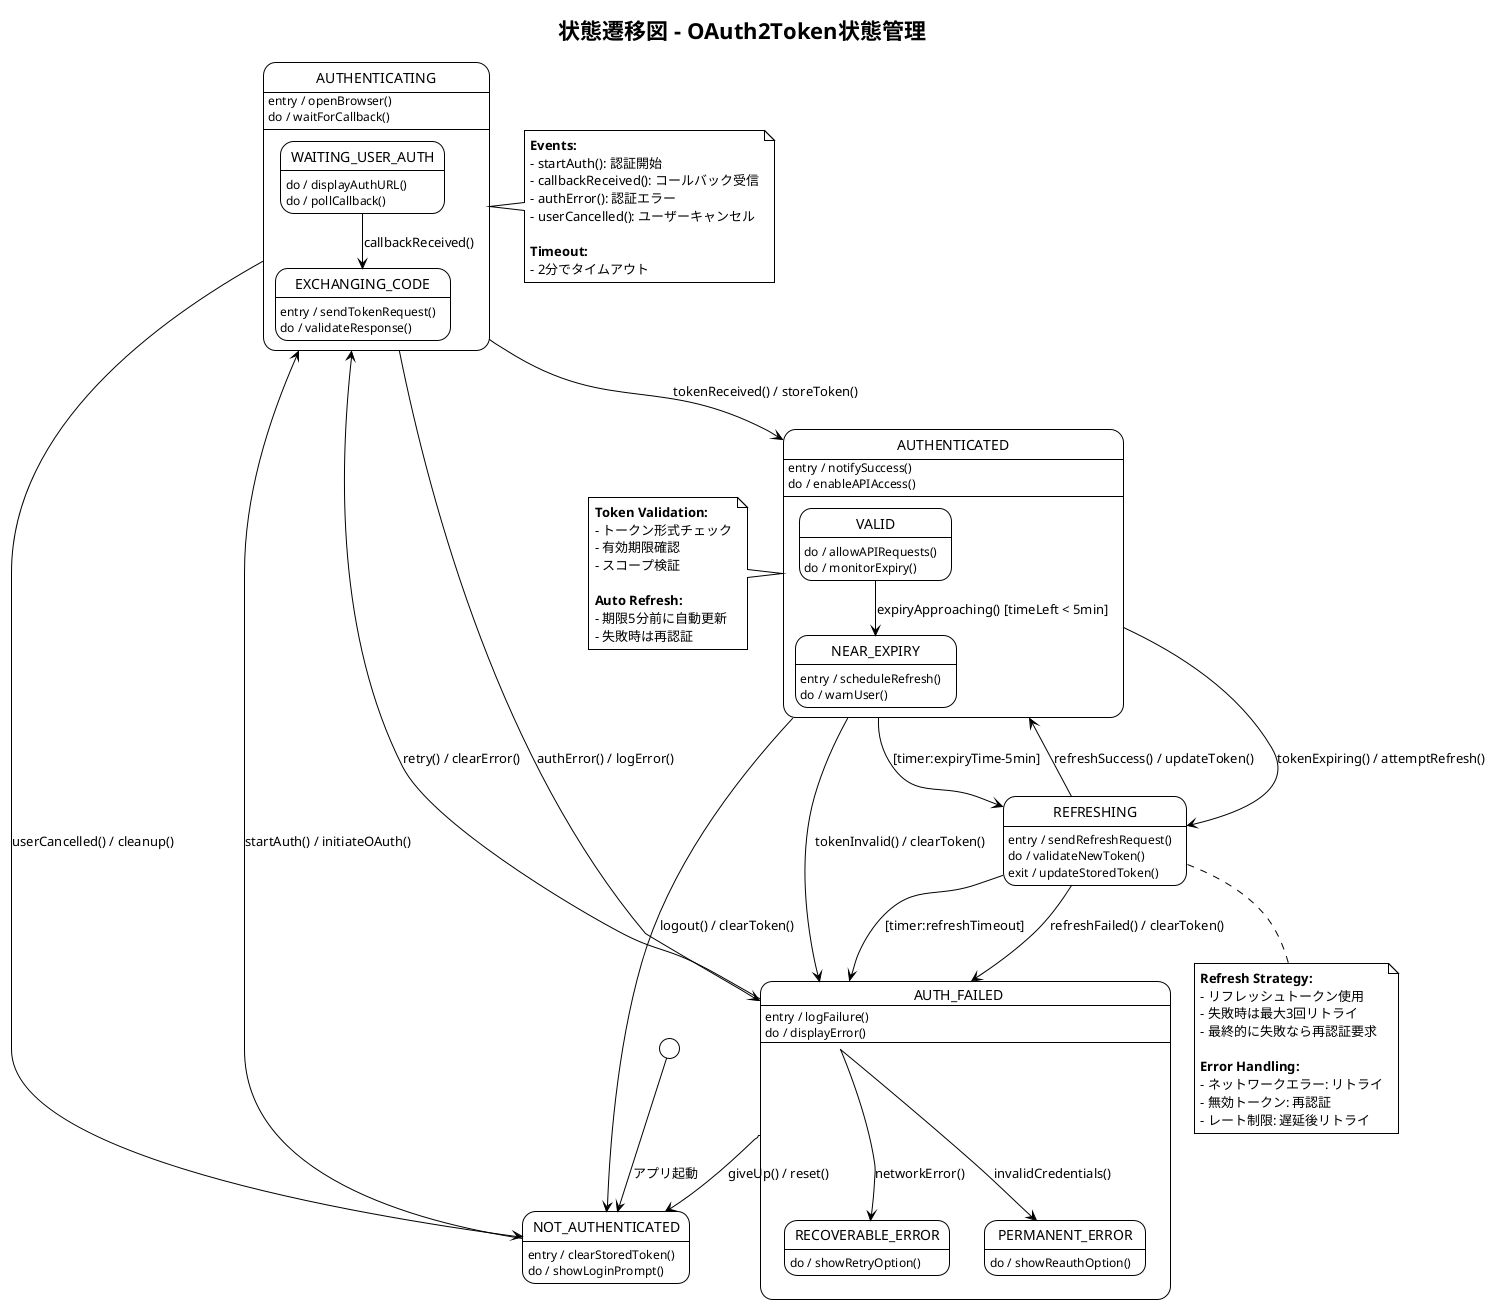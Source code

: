 @startuml OAuthTokenStateDiagram
!theme plain
title 状態遷移図 - OAuth2Token状態管理

[*] --> NOT_AUTHENTICATED : アプリ起動

state NOT_AUTHENTICATED {
  NOT_AUTHENTICATED : entry / clearStoredToken()
  NOT_AUTHENTICATED : do / showLoginPrompt()
}

NOT_AUTHENTICATED --> AUTHENTICATING : startAuth() / initiateOAuth()

state AUTHENTICATING {
  AUTHENTICATING : entry / openBrowser()
  AUTHENTICATING : do / waitForCallback()
  
  state WAITING_USER_AUTH {
    WAITING_USER_AUTH : do / displayAuthURL()
    WAITING_USER_AUTH : do / pollCallback()
  }
  
  state EXCHANGING_CODE {
    EXCHANGING_CODE : entry / sendTokenRequest()
    EXCHANGING_CODE : do / validateResponse()
  }
  
  WAITING_USER_AUTH --> EXCHANGING_CODE : callbackReceived()
}

AUTHENTICATING --> AUTHENTICATED : tokenReceived() / storeToken()
AUTHENTICATING --> AUTH_FAILED : authError() / logError()
AUTHENTICATING --> NOT_AUTHENTICATED : userCancelled() / cleanup()

state AUTHENTICATED {
  AUTHENTICATED : entry / notifySuccess()
  AUTHENTICATED : do / enableAPIAccess()
  
  state VALID {
    VALID : do / allowAPIRequests()
    VALID : do / monitorExpiry()
  }
  
  state NEAR_EXPIRY {
    NEAR_EXPIRY : entry / scheduleRefresh()
    NEAR_EXPIRY : do / warnUser()
  }
  
  VALID --> NEAR_EXPIRY : expiryApproaching() [timeLeft < 5min]
}

AUTHENTICATED --> REFRESHING : tokenExpiring() / attemptRefresh()
AUTHENTICATED --> NOT_AUTHENTICATED : logout() / clearToken()
AUTHENTICATED --> AUTH_FAILED : tokenInvalid() / clearToken()

state REFRESHING {
  REFRESHING : entry / sendRefreshRequest()
  REFRESHING : do / validateNewToken()
  REFRESHING : exit / updateStoredToken()
}

REFRESHING --> AUTHENTICATED : refreshSuccess() / updateToken()
REFRESHING --> AUTH_FAILED : refreshFailed() / clearToken()

state AUTH_FAILED {
  AUTH_FAILED : entry / logFailure()
  AUTH_FAILED : do / displayError()
  
  state RECOVERABLE_ERROR {
    RECOVERABLE_ERROR : do / showRetryOption()
  }
  
  state PERMANENT_ERROR {
    PERMANENT_ERROR : do / showReauthOption()
  }
  
  AUTH_FAILED --> RECOVERABLE_ERROR : networkError()
  AUTH_FAILED --> PERMANENT_ERROR : invalidCredentials()
}

AUTH_FAILED --> AUTHENTICATING : retry() / clearError()
AUTH_FAILED --> NOT_AUTHENTICATED : giveUp() / reset()

' 自動遷移
AUTHENTICATED --> REFRESHING : [timer:expiryTime-5min]
REFRESHING --> AUTH_FAILED : [timer:refreshTimeout]

' イベント・ガード条件
note right of AUTHENTICATING
  **Events:**
  - startAuth(): 認証開始
  - callbackReceived(): コールバック受信
  - authError(): 認証エラー
  - userCancelled(): ユーザーキャンセル
  
  **Timeout:**
  - 2分でタイムアウト
end note

note left of AUTHENTICATED
  **Token Validation:**
  - トークン形式チェック
  - 有効期限確認
  - スコープ検証
  
  **Auto Refresh:**
  - 期限5分前に自動更新
  - 失敗時は再認証
end note

note bottom of REFRESHING
  **Refresh Strategy:**
  - リフレッシュトークン使用
  - 失敗時は最大3回リトライ
  - 最終的に失敗なら再認証要求
  
  **Error Handling:**
  - ネットワークエラー: リトライ
  - 無効トークン: 再認証
  - レート制限: 遅延後リトライ
end note

@enduml